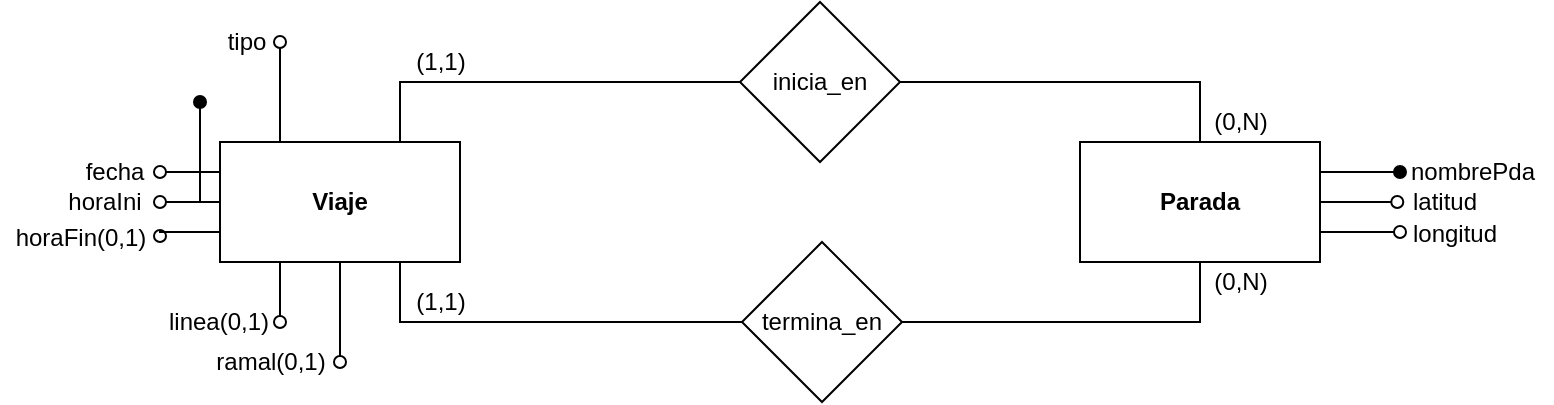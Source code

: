 <mxfile version="17.4.5" type="device"><diagram id="6zUBXzQApvQT2v4YYNGW" name="Page-1"><mxGraphModel dx="868" dy="463" grid="1" gridSize="10" guides="1" tooltips="1" connect="1" arrows="1" fold="1" page="1" pageScale="1" pageWidth="827" pageHeight="1169" math="0" shadow="0"><root><mxCell id="0"/><mxCell id="1" parent="0"/><mxCell id="I9DavHu_r28KXwj7FGBF-25" style="edgeStyle=orthogonalEdgeStyle;rounded=0;orthogonalLoop=1;jettySize=auto;html=1;exitX=0;exitY=0.25;exitDx=0;exitDy=0;endArrow=oval;endFill=0;" edge="1" parent="1" source="I9DavHu_r28KXwj7FGBF-1"><mxGeometry relative="1" as="geometry"><mxPoint x="100" y="105" as="targetPoint"/></mxGeometry></mxCell><mxCell id="I9DavHu_r28KXwj7FGBF-26" style="edgeStyle=orthogonalEdgeStyle;rounded=0;orthogonalLoop=1;jettySize=auto;html=1;exitX=0;exitY=0.5;exitDx=0;exitDy=0;endArrow=oval;endFill=0;" edge="1" parent="1" source="I9DavHu_r28KXwj7FGBF-1"><mxGeometry relative="1" as="geometry"><mxPoint x="100" y="120" as="targetPoint"/></mxGeometry></mxCell><mxCell id="I9DavHu_r28KXwj7FGBF-29" style="edgeStyle=orthogonalEdgeStyle;rounded=0;orthogonalLoop=1;jettySize=auto;html=1;exitX=0;exitY=0.75;exitDx=0;exitDy=0;entryX=1.06;entryY=1.35;entryDx=0;entryDy=0;entryPerimeter=0;endArrow=oval;endFill=0;" edge="1" parent="1" source="I9DavHu_r28KXwj7FGBF-1" target="I9DavHu_r28KXwj7FGBF-28"><mxGeometry relative="1" as="geometry"/></mxCell><mxCell id="I9DavHu_r28KXwj7FGBF-45" style="edgeStyle=orthogonalEdgeStyle;rounded=0;orthogonalLoop=1;jettySize=auto;html=1;exitX=0.25;exitY=1;exitDx=0;exitDy=0;endArrow=oval;endFill=0;" edge="1" parent="1" source="I9DavHu_r28KXwj7FGBF-1"><mxGeometry relative="1" as="geometry"><mxPoint x="160" y="180" as="targetPoint"/></mxGeometry></mxCell><mxCell id="I9DavHu_r28KXwj7FGBF-46" style="edgeStyle=orthogonalEdgeStyle;rounded=0;orthogonalLoop=1;jettySize=auto;html=1;exitX=0.5;exitY=1;exitDx=0;exitDy=0;endArrow=oval;endFill=0;" edge="1" parent="1" source="I9DavHu_r28KXwj7FGBF-1"><mxGeometry relative="1" as="geometry"><mxPoint x="190" y="200" as="targetPoint"/></mxGeometry></mxCell><mxCell id="I9DavHu_r28KXwj7FGBF-47" style="edgeStyle=orthogonalEdgeStyle;rounded=0;orthogonalLoop=1;jettySize=auto;html=1;exitX=0.25;exitY=0;exitDx=0;exitDy=0;endArrow=oval;endFill=0;" edge="1" parent="1" source="I9DavHu_r28KXwj7FGBF-1"><mxGeometry relative="1" as="geometry"><mxPoint x="160" y="40" as="targetPoint"/></mxGeometry></mxCell><mxCell id="I9DavHu_r28KXwj7FGBF-1" value="Viaje" style="rounded=0;whiteSpace=wrap;html=1;fontStyle=1" vertex="1" parent="1"><mxGeometry x="130" y="90" width="120" height="60" as="geometry"/></mxCell><mxCell id="I9DavHu_r28KXwj7FGBF-19" style="edgeStyle=orthogonalEdgeStyle;rounded=0;orthogonalLoop=1;jettySize=auto;html=1;exitX=1;exitY=0.25;exitDx=0;exitDy=0;endArrow=oval;endFill=1;" edge="1" parent="1" source="I9DavHu_r28KXwj7FGBF-4"><mxGeometry relative="1" as="geometry"><mxPoint x="720" y="105" as="targetPoint"/></mxGeometry></mxCell><mxCell id="I9DavHu_r28KXwj7FGBF-21" style="edgeStyle=orthogonalEdgeStyle;rounded=0;orthogonalLoop=1;jettySize=auto;html=1;exitX=1;exitY=0.5;exitDx=0;exitDy=0;entryX=0.033;entryY=1.25;entryDx=0;entryDy=0;entryPerimeter=0;endArrow=oval;endFill=0;" edge="1" parent="1" source="I9DavHu_r28KXwj7FGBF-4" target="I9DavHu_r28KXwj7FGBF-20"><mxGeometry relative="1" as="geometry"/></mxCell><mxCell id="I9DavHu_r28KXwj7FGBF-22" style="edgeStyle=orthogonalEdgeStyle;rounded=0;orthogonalLoop=1;jettySize=auto;html=1;exitX=1;exitY=0.75;exitDx=0;exitDy=0;endArrow=oval;endFill=0;" edge="1" parent="1" source="I9DavHu_r28KXwj7FGBF-4"><mxGeometry relative="1" as="geometry"><mxPoint x="720" y="135" as="targetPoint"/></mxGeometry></mxCell><mxCell id="I9DavHu_r28KXwj7FGBF-4" value="Parada" style="rounded=0;whiteSpace=wrap;html=1;fontStyle=1" vertex="1" parent="1"><mxGeometry x="560" y="90" width="120" height="60" as="geometry"/></mxCell><mxCell id="I9DavHu_r28KXwj7FGBF-15" style="edgeStyle=orthogonalEdgeStyle;rounded=0;orthogonalLoop=1;jettySize=auto;html=1;exitX=1;exitY=0.5;exitDx=0;exitDy=0;entryX=0.5;entryY=0;entryDx=0;entryDy=0;endArrow=none;endFill=0;" edge="1" parent="1" source="I9DavHu_r28KXwj7FGBF-5" target="I9DavHu_r28KXwj7FGBF-4"><mxGeometry relative="1" as="geometry"/></mxCell><mxCell id="I9DavHu_r28KXwj7FGBF-18" style="edgeStyle=orthogonalEdgeStyle;rounded=0;orthogonalLoop=1;jettySize=auto;html=1;exitX=0;exitY=0.5;exitDx=0;exitDy=0;entryX=0.75;entryY=0;entryDx=0;entryDy=0;endArrow=none;endFill=0;" edge="1" parent="1" source="I9DavHu_r28KXwj7FGBF-5" target="I9DavHu_r28KXwj7FGBF-1"><mxGeometry relative="1" as="geometry"/></mxCell><mxCell id="I9DavHu_r28KXwj7FGBF-5" value="inicia_en" style="rhombus;whiteSpace=wrap;html=1;" vertex="1" parent="1"><mxGeometry x="390" y="20" width="80" height="80" as="geometry"/></mxCell><mxCell id="I9DavHu_r28KXwj7FGBF-16" style="edgeStyle=orthogonalEdgeStyle;rounded=0;orthogonalLoop=1;jettySize=auto;html=1;exitX=1;exitY=0.5;exitDx=0;exitDy=0;entryX=0.5;entryY=1;entryDx=0;entryDy=0;endArrow=none;endFill=0;" edge="1" parent="1" source="I9DavHu_r28KXwj7FGBF-6" target="I9DavHu_r28KXwj7FGBF-4"><mxGeometry relative="1" as="geometry"/></mxCell><mxCell id="I9DavHu_r28KXwj7FGBF-17" style="edgeStyle=orthogonalEdgeStyle;rounded=0;orthogonalLoop=1;jettySize=auto;html=1;exitX=0;exitY=0.5;exitDx=0;exitDy=0;entryX=0.75;entryY=1;entryDx=0;entryDy=0;endArrow=none;endFill=0;" edge="1" parent="1" source="I9DavHu_r28KXwj7FGBF-6" target="I9DavHu_r28KXwj7FGBF-1"><mxGeometry relative="1" as="geometry"/></mxCell><mxCell id="I9DavHu_r28KXwj7FGBF-6" value="termina_en" style="rhombus;whiteSpace=wrap;html=1;" vertex="1" parent="1"><mxGeometry x="391" y="140" width="80" height="80" as="geometry"/></mxCell><mxCell id="I9DavHu_r28KXwj7FGBF-20" value="nombrePda" style="text;html=1;align=center;verticalAlign=middle;resizable=0;points=[];autosize=1;strokeColor=none;fillColor=none;" vertex="1" parent="1"><mxGeometry x="716" y="95" width="80" height="20" as="geometry"/></mxCell><mxCell id="I9DavHu_r28KXwj7FGBF-23" value="latitud" style="text;html=1;align=center;verticalAlign=middle;resizable=0;points=[];autosize=1;strokeColor=none;fillColor=none;" vertex="1" parent="1"><mxGeometry x="717" y="110" width="50" height="20" as="geometry"/></mxCell><mxCell id="I9DavHu_r28KXwj7FGBF-24" value="longitud" style="text;html=1;align=center;verticalAlign=middle;resizable=0;points=[];autosize=1;strokeColor=none;fillColor=none;" vertex="1" parent="1"><mxGeometry x="717" y="126" width="60" height="20" as="geometry"/></mxCell><mxCell id="I9DavHu_r28KXwj7FGBF-27" value="fecha" style="text;html=1;align=center;verticalAlign=middle;resizable=0;points=[];autosize=1;strokeColor=none;fillColor=none;" vertex="1" parent="1"><mxGeometry x="57" y="95" width="40" height="20" as="geometry"/></mxCell><mxCell id="I9DavHu_r28KXwj7FGBF-28" value="horaIni" style="text;html=1;align=center;verticalAlign=middle;resizable=0;points=[];autosize=1;strokeColor=none;fillColor=none;" vertex="1" parent="1"><mxGeometry x="47" y="110" width="50" height="20" as="geometry"/></mxCell><mxCell id="I9DavHu_r28KXwj7FGBF-30" value="horaFin(0,1)" style="text;html=1;align=center;verticalAlign=middle;resizable=0;points=[];autosize=1;strokeColor=none;fillColor=none;" vertex="1" parent="1"><mxGeometry x="20" y="128" width="80" height="20" as="geometry"/></mxCell><mxCell id="I9DavHu_r28KXwj7FGBF-31" value="" style="endArrow=oval;html=1;rounded=0;endFill=1;" edge="1" parent="1"><mxGeometry width="50" height="50" relative="1" as="geometry"><mxPoint x="120" y="120" as="sourcePoint"/><mxPoint x="120" y="70" as="targetPoint"/></mxGeometry></mxCell><mxCell id="I9DavHu_r28KXwj7FGBF-32" value="(1,1)" style="text;html=1;align=center;verticalAlign=middle;resizable=0;points=[];autosize=1;strokeColor=none;fillColor=none;" vertex="1" parent="1"><mxGeometry x="220" y="40" width="40" height="20" as="geometry"/></mxCell><mxCell id="I9DavHu_r28KXwj7FGBF-33" value="(1,1)" style="text;html=1;align=center;verticalAlign=middle;resizable=0;points=[];autosize=1;strokeColor=none;fillColor=none;" vertex="1" parent="1"><mxGeometry x="220" y="160" width="40" height="20" as="geometry"/></mxCell><mxCell id="I9DavHu_r28KXwj7FGBF-34" value="(0,N)" style="text;html=1;align=center;verticalAlign=middle;resizable=0;points=[];autosize=1;strokeColor=none;fillColor=none;" vertex="1" parent="1"><mxGeometry x="620" y="70" width="40" height="20" as="geometry"/></mxCell><mxCell id="I9DavHu_r28KXwj7FGBF-35" value="(0,N)" style="text;html=1;align=center;verticalAlign=middle;resizable=0;points=[];autosize=1;strokeColor=none;fillColor=none;" vertex="1" parent="1"><mxGeometry x="620" y="150" width="40" height="20" as="geometry"/></mxCell><mxCell id="I9DavHu_r28KXwj7FGBF-48" value="tipo" style="text;html=1;align=center;verticalAlign=middle;resizable=0;points=[];autosize=1;strokeColor=none;fillColor=none;" vertex="1" parent="1"><mxGeometry x="128" y="30" width="30" height="20" as="geometry"/></mxCell><mxCell id="I9DavHu_r28KXwj7FGBF-49" value="linea(0,1)" style="text;html=1;align=center;verticalAlign=middle;resizable=0;points=[];autosize=1;strokeColor=none;fillColor=none;" vertex="1" parent="1"><mxGeometry x="94" y="170" width="70" height="20" as="geometry"/></mxCell><mxCell id="I9DavHu_r28KXwj7FGBF-50" value="ramal(0,1)" style="text;html=1;align=center;verticalAlign=middle;resizable=0;points=[];autosize=1;strokeColor=none;fillColor=none;" vertex="1" parent="1"><mxGeometry x="120" y="190" width="70" height="20" as="geometry"/></mxCell></root></mxGraphModel></diagram></mxfile>